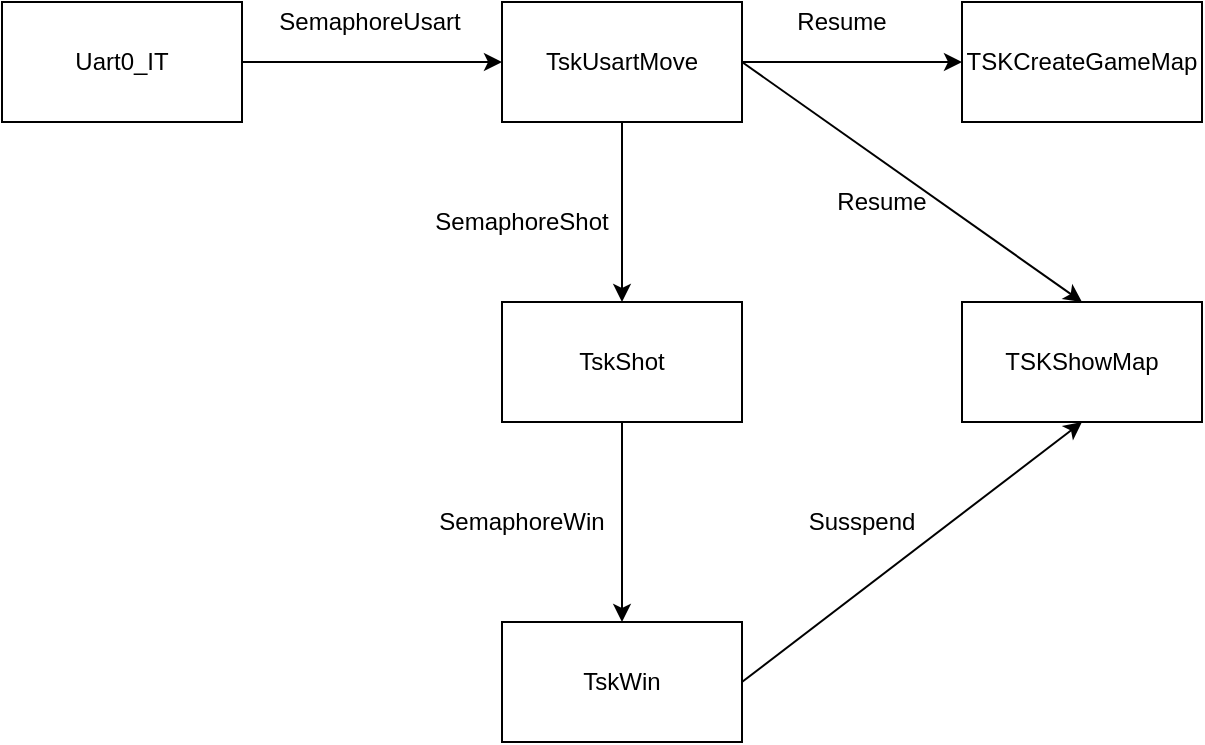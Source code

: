 <mxfile version="14.6.13" type="device"><diagram id="n7juc1J-zMLuiMmh-w1R" name="1 oldal"><mxGraphModel dx="654" dy="862" grid="1" gridSize="10" guides="1" tooltips="1" connect="1" arrows="1" fold="1" page="1" pageScale="1" pageWidth="827" pageHeight="1169" math="0" shadow="0"><root><mxCell id="0"/><mxCell id="1" parent="0"/><mxCell id="MrZ_S65aH20jOhDqZY1f-4" value="TSKCreateGameMap" style="rounded=0;whiteSpace=wrap;html=1;" vertex="1" parent="1"><mxGeometry x="670" y="130" width="120" height="60" as="geometry"/></mxCell><mxCell id="MrZ_S65aH20jOhDqZY1f-5" value="TSKShowMap" style="rounded=0;whiteSpace=wrap;html=1;" vertex="1" parent="1"><mxGeometry x="670" y="280" width="120" height="60" as="geometry"/></mxCell><mxCell id="MrZ_S65aH20jOhDqZY1f-7" value="TskUsartMove" style="rounded=0;whiteSpace=wrap;html=1;" vertex="1" parent="1"><mxGeometry x="440" y="130" width="120" height="60" as="geometry"/></mxCell><mxCell id="MrZ_S65aH20jOhDqZY1f-8" value="TskWin" style="rounded=0;whiteSpace=wrap;html=1;" vertex="1" parent="1"><mxGeometry x="440" y="440" width="120" height="60" as="geometry"/></mxCell><mxCell id="MrZ_S65aH20jOhDqZY1f-18" style="edgeStyle=orthogonalEdgeStyle;rounded=0;orthogonalLoop=1;jettySize=auto;html=1;exitX=0.5;exitY=1;exitDx=0;exitDy=0;entryX=0.5;entryY=0;entryDx=0;entryDy=0;" edge="1" parent="1" source="MrZ_S65aH20jOhDqZY1f-9" target="MrZ_S65aH20jOhDqZY1f-8"><mxGeometry relative="1" as="geometry"/></mxCell><mxCell id="MrZ_S65aH20jOhDqZY1f-9" value="TskShot" style="rounded=0;whiteSpace=wrap;html=1;" vertex="1" parent="1"><mxGeometry x="440" y="280" width="120" height="60" as="geometry"/></mxCell><mxCell id="MrZ_S65aH20jOhDqZY1f-10" value="Uart0_IT" style="rounded=0;whiteSpace=wrap;html=1;" vertex="1" parent="1"><mxGeometry x="190" y="130" width="120" height="60" as="geometry"/></mxCell><mxCell id="MrZ_S65aH20jOhDqZY1f-11" value="" style="endArrow=classic;html=1;exitX=1;exitY=0.5;exitDx=0;exitDy=0;entryX=0;entryY=0.5;entryDx=0;entryDy=0;" edge="1" parent="1" source="MrZ_S65aH20jOhDqZY1f-10" target="MrZ_S65aH20jOhDqZY1f-7"><mxGeometry width="50" height="50" relative="1" as="geometry"><mxPoint x="430" y="340" as="sourcePoint"/><mxPoint x="480" y="290" as="targetPoint"/></mxGeometry></mxCell><mxCell id="MrZ_S65aH20jOhDqZY1f-12" value="SemaphoreUsart" style="text;html=1;strokeColor=none;fillColor=none;align=center;verticalAlign=middle;whiteSpace=wrap;rounded=0;" vertex="1" parent="1"><mxGeometry x="354" y="130" width="40" height="20" as="geometry"/></mxCell><mxCell id="MrZ_S65aH20jOhDqZY1f-13" value="" style="endArrow=classic;html=1;exitX=0.5;exitY=1;exitDx=0;exitDy=0;entryX=0.5;entryY=0;entryDx=0;entryDy=0;" edge="1" parent="1" source="MrZ_S65aH20jOhDqZY1f-7" target="MrZ_S65aH20jOhDqZY1f-9"><mxGeometry width="50" height="50" relative="1" as="geometry"><mxPoint x="470" y="340" as="sourcePoint"/><mxPoint x="520" y="290" as="targetPoint"/></mxGeometry></mxCell><mxCell id="MrZ_S65aH20jOhDqZY1f-14" value="SemaphoreShot" style="text;html=1;strokeColor=none;fillColor=none;align=center;verticalAlign=middle;whiteSpace=wrap;rounded=0;" vertex="1" parent="1"><mxGeometry x="430" y="230" width="40" height="20" as="geometry"/></mxCell><mxCell id="MrZ_S65aH20jOhDqZY1f-19" value="SemaphoreWin" style="text;html=1;strokeColor=none;fillColor=none;align=center;verticalAlign=middle;whiteSpace=wrap;rounded=0;" vertex="1" parent="1"><mxGeometry x="430" y="380" width="40" height="20" as="geometry"/></mxCell><mxCell id="MrZ_S65aH20jOhDqZY1f-21" value="" style="endArrow=classic;html=1;entryX=0.5;entryY=1;entryDx=0;entryDy=0;exitX=1;exitY=0.5;exitDx=0;exitDy=0;" edge="1" parent="1" source="MrZ_S65aH20jOhDqZY1f-8" target="MrZ_S65aH20jOhDqZY1f-5"><mxGeometry width="50" height="50" relative="1" as="geometry"><mxPoint x="560" y="480" as="sourcePoint"/><mxPoint x="570" y="370" as="targetPoint"/></mxGeometry></mxCell><mxCell id="MrZ_S65aH20jOhDqZY1f-22" value="Susspend" style="text;html=1;strokeColor=none;fillColor=none;align=center;verticalAlign=middle;whiteSpace=wrap;rounded=0;" vertex="1" parent="1"><mxGeometry x="600" y="380" width="40" height="20" as="geometry"/></mxCell><mxCell id="MrZ_S65aH20jOhDqZY1f-23" value="" style="endArrow=classic;html=1;entryX=0;entryY=0.5;entryDx=0;entryDy=0;exitX=1;exitY=0.5;exitDx=0;exitDy=0;" edge="1" parent="1" source="MrZ_S65aH20jOhDqZY1f-7" target="MrZ_S65aH20jOhDqZY1f-4"><mxGeometry width="50" height="50" relative="1" as="geometry"><mxPoint x="560" y="165" as="sourcePoint"/><mxPoint x="610" y="115" as="targetPoint"/></mxGeometry></mxCell><mxCell id="MrZ_S65aH20jOhDqZY1f-24" value="" style="endArrow=classic;html=1;entryX=0.5;entryY=0;entryDx=0;entryDy=0;exitX=1;exitY=0.5;exitDx=0;exitDy=0;" edge="1" parent="1" source="MrZ_S65aH20jOhDqZY1f-7" target="MrZ_S65aH20jOhDqZY1f-5"><mxGeometry width="50" height="50" relative="1" as="geometry"><mxPoint x="490" y="320" as="sourcePoint"/><mxPoint x="540" y="270" as="targetPoint"/></mxGeometry></mxCell><mxCell id="MrZ_S65aH20jOhDqZY1f-25" value="Resume" style="text;html=1;strokeColor=none;fillColor=none;align=center;verticalAlign=middle;whiteSpace=wrap;rounded=0;" vertex="1" parent="1"><mxGeometry x="610" y="220" width="40" height="20" as="geometry"/></mxCell><mxCell id="MrZ_S65aH20jOhDqZY1f-26" value="Resume" style="text;html=1;strokeColor=none;fillColor=none;align=center;verticalAlign=middle;whiteSpace=wrap;rounded=0;" vertex="1" parent="1"><mxGeometry x="590" y="130" width="40" height="20" as="geometry"/></mxCell></root></mxGraphModel></diagram></mxfile>